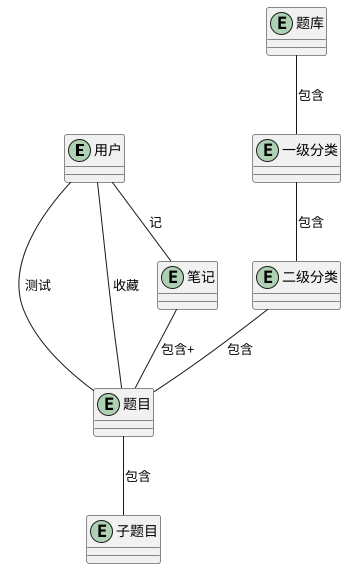@startuml

entity 用户
entity 题库
entity 一级分类
entity 二级分类
entity 题目
entity 子题目
entity 笔记

题库 -- 一级分类 : 包含
一级分类 -- 二级分类 : 包含
二级分类 -- 题目 : 包含
题目 -- 子题目 : 包含
用户 -- 题目 : 测试
用户 -- 题目 : 收藏
用户 -- 笔记 : 记
笔记 -- 题目 : 包含+

@enduml
